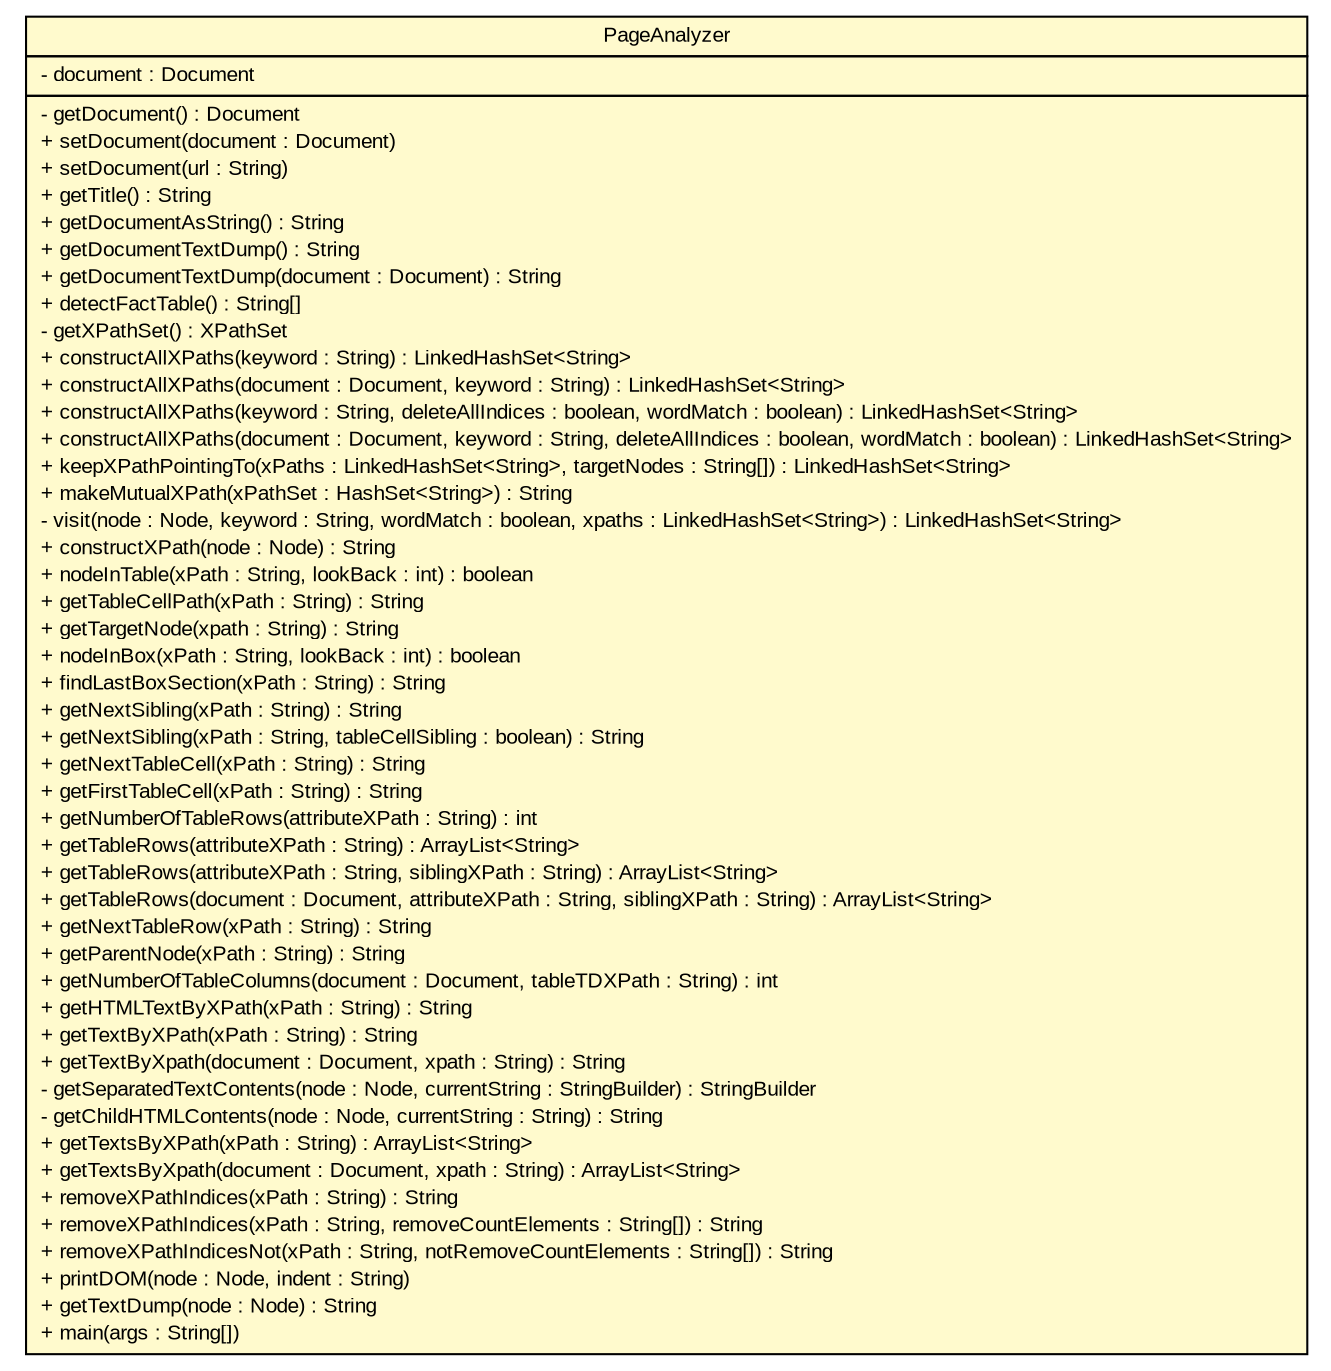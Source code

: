 #!/usr/local/bin/dot
#
# Class diagram 
# Generated by UMLGraph version 5.2 (http://www.umlgraph.org/)
#

digraph G {
	edge [fontname="arial",fontsize=10,labelfontname="arial",labelfontsize=10];
	node [fontname="arial",fontsize=10,shape=plaintext];
	nodesep=0.25;
	ranksep=0.5;
	// tud.iir.extraction.PageAnalyzer
	c20573 [label=<<table title="tud.iir.extraction.PageAnalyzer" border="0" cellborder="1" cellspacing="0" cellpadding="2" port="p" bgcolor="lemonChiffon" href="./PageAnalyzer.html">
		<tr><td><table border="0" cellspacing="0" cellpadding="1">
<tr><td align="center" balign="center"> PageAnalyzer </td></tr>
		</table></td></tr>
		<tr><td><table border="0" cellspacing="0" cellpadding="1">
<tr><td align="left" balign="left"> - document : Document </td></tr>
		</table></td></tr>
		<tr><td><table border="0" cellspacing="0" cellpadding="1">
<tr><td align="left" balign="left"> - getDocument() : Document </td></tr>
<tr><td align="left" balign="left"> + setDocument(document : Document) </td></tr>
<tr><td align="left" balign="left"> + setDocument(url : String) </td></tr>
<tr><td align="left" balign="left"> + getTitle() : String </td></tr>
<tr><td align="left" balign="left"> + getDocumentAsString() : String </td></tr>
<tr><td align="left" balign="left"> + getDocumentTextDump() : String </td></tr>
<tr><td align="left" balign="left"> + getDocumentTextDump(document : Document) : String </td></tr>
<tr><td align="left" balign="left"> + detectFactTable() : String[] </td></tr>
<tr><td align="left" balign="left"> - getXPathSet() : XPathSet </td></tr>
<tr><td align="left" balign="left"> + constructAllXPaths(keyword : String) : LinkedHashSet&lt;String&gt; </td></tr>
<tr><td align="left" balign="left"> + constructAllXPaths(document : Document, keyword : String) : LinkedHashSet&lt;String&gt; </td></tr>
<tr><td align="left" balign="left"> + constructAllXPaths(keyword : String, deleteAllIndices : boolean, wordMatch : boolean) : LinkedHashSet&lt;String&gt; </td></tr>
<tr><td align="left" balign="left"> + constructAllXPaths(document : Document, keyword : String, deleteAllIndices : boolean, wordMatch : boolean) : LinkedHashSet&lt;String&gt; </td></tr>
<tr><td align="left" balign="left"> + keepXPathPointingTo(xPaths : LinkedHashSet&lt;String&gt;, targetNodes : String[]) : LinkedHashSet&lt;String&gt; </td></tr>
<tr><td align="left" balign="left"> + makeMutualXPath(xPathSet : HashSet&lt;String&gt;) : String </td></tr>
<tr><td align="left" balign="left"> - visit(node : Node, keyword : String, wordMatch : boolean, xpaths : LinkedHashSet&lt;String&gt;) : LinkedHashSet&lt;String&gt; </td></tr>
<tr><td align="left" balign="left"> + constructXPath(node : Node) : String </td></tr>
<tr><td align="left" balign="left"> + nodeInTable(xPath : String, lookBack : int) : boolean </td></tr>
<tr><td align="left" balign="left"> + getTableCellPath(xPath : String) : String </td></tr>
<tr><td align="left" balign="left"> + getTargetNode(xpath : String) : String </td></tr>
<tr><td align="left" balign="left"> + nodeInBox(xPath : String, lookBack : int) : boolean </td></tr>
<tr><td align="left" balign="left"> + findLastBoxSection(xPath : String) : String </td></tr>
<tr><td align="left" balign="left"> + getNextSibling(xPath : String) : String </td></tr>
<tr><td align="left" balign="left"> + getNextSibling(xPath : String, tableCellSibling : boolean) : String </td></tr>
<tr><td align="left" balign="left"> + getNextTableCell(xPath : String) : String </td></tr>
<tr><td align="left" balign="left"> + getFirstTableCell(xPath : String) : String </td></tr>
<tr><td align="left" balign="left"> + getNumberOfTableRows(attributeXPath : String) : int </td></tr>
<tr><td align="left" balign="left"> + getTableRows(attributeXPath : String) : ArrayList&lt;String&gt; </td></tr>
<tr><td align="left" balign="left"> + getTableRows(attributeXPath : String, siblingXPath : String) : ArrayList&lt;String&gt; </td></tr>
<tr><td align="left" balign="left"> + getTableRows(document : Document, attributeXPath : String, siblingXPath : String) : ArrayList&lt;String&gt; </td></tr>
<tr><td align="left" balign="left"> + getNextTableRow(xPath : String) : String </td></tr>
<tr><td align="left" balign="left"> + getParentNode(xPath : String) : String </td></tr>
<tr><td align="left" balign="left"> + getNumberOfTableColumns(document : Document, tableTDXPath : String) : int </td></tr>
<tr><td align="left" balign="left"> + getHTMLTextByXPath(xPath : String) : String </td></tr>
<tr><td align="left" balign="left"> + getTextByXPath(xPath : String) : String </td></tr>
<tr><td align="left" balign="left"> + getTextByXpath(document : Document, xpath : String) : String </td></tr>
<tr><td align="left" balign="left"> - getSeparatedTextContents(node : Node, currentString : StringBuilder) : StringBuilder </td></tr>
<tr><td align="left" balign="left"> - getChildHTMLContents(node : Node, currentString : String) : String </td></tr>
<tr><td align="left" balign="left"> + getTextsByXPath(xPath : String) : ArrayList&lt;String&gt; </td></tr>
<tr><td align="left" balign="left"> + getTextsByXpath(document : Document, xpath : String) : ArrayList&lt;String&gt; </td></tr>
<tr><td align="left" balign="left"> + removeXPathIndices(xPath : String) : String </td></tr>
<tr><td align="left" balign="left"> + removeXPathIndices(xPath : String, removeCountElements : String[]) : String </td></tr>
<tr><td align="left" balign="left"> + removeXPathIndicesNot(xPath : String, notRemoveCountElements : String[]) : String </td></tr>
<tr><td align="left" balign="left"> + printDOM(node : Node, indent : String) </td></tr>
<tr><td align="left" balign="left"> + getTextDump(node : Node) : String </td></tr>
<tr><td align="left" balign="left"> + main(args : String[]) </td></tr>
		</table></td></tr>
		</table>>, fontname="arial", fontcolor="black", fontsize=10.0];
}

